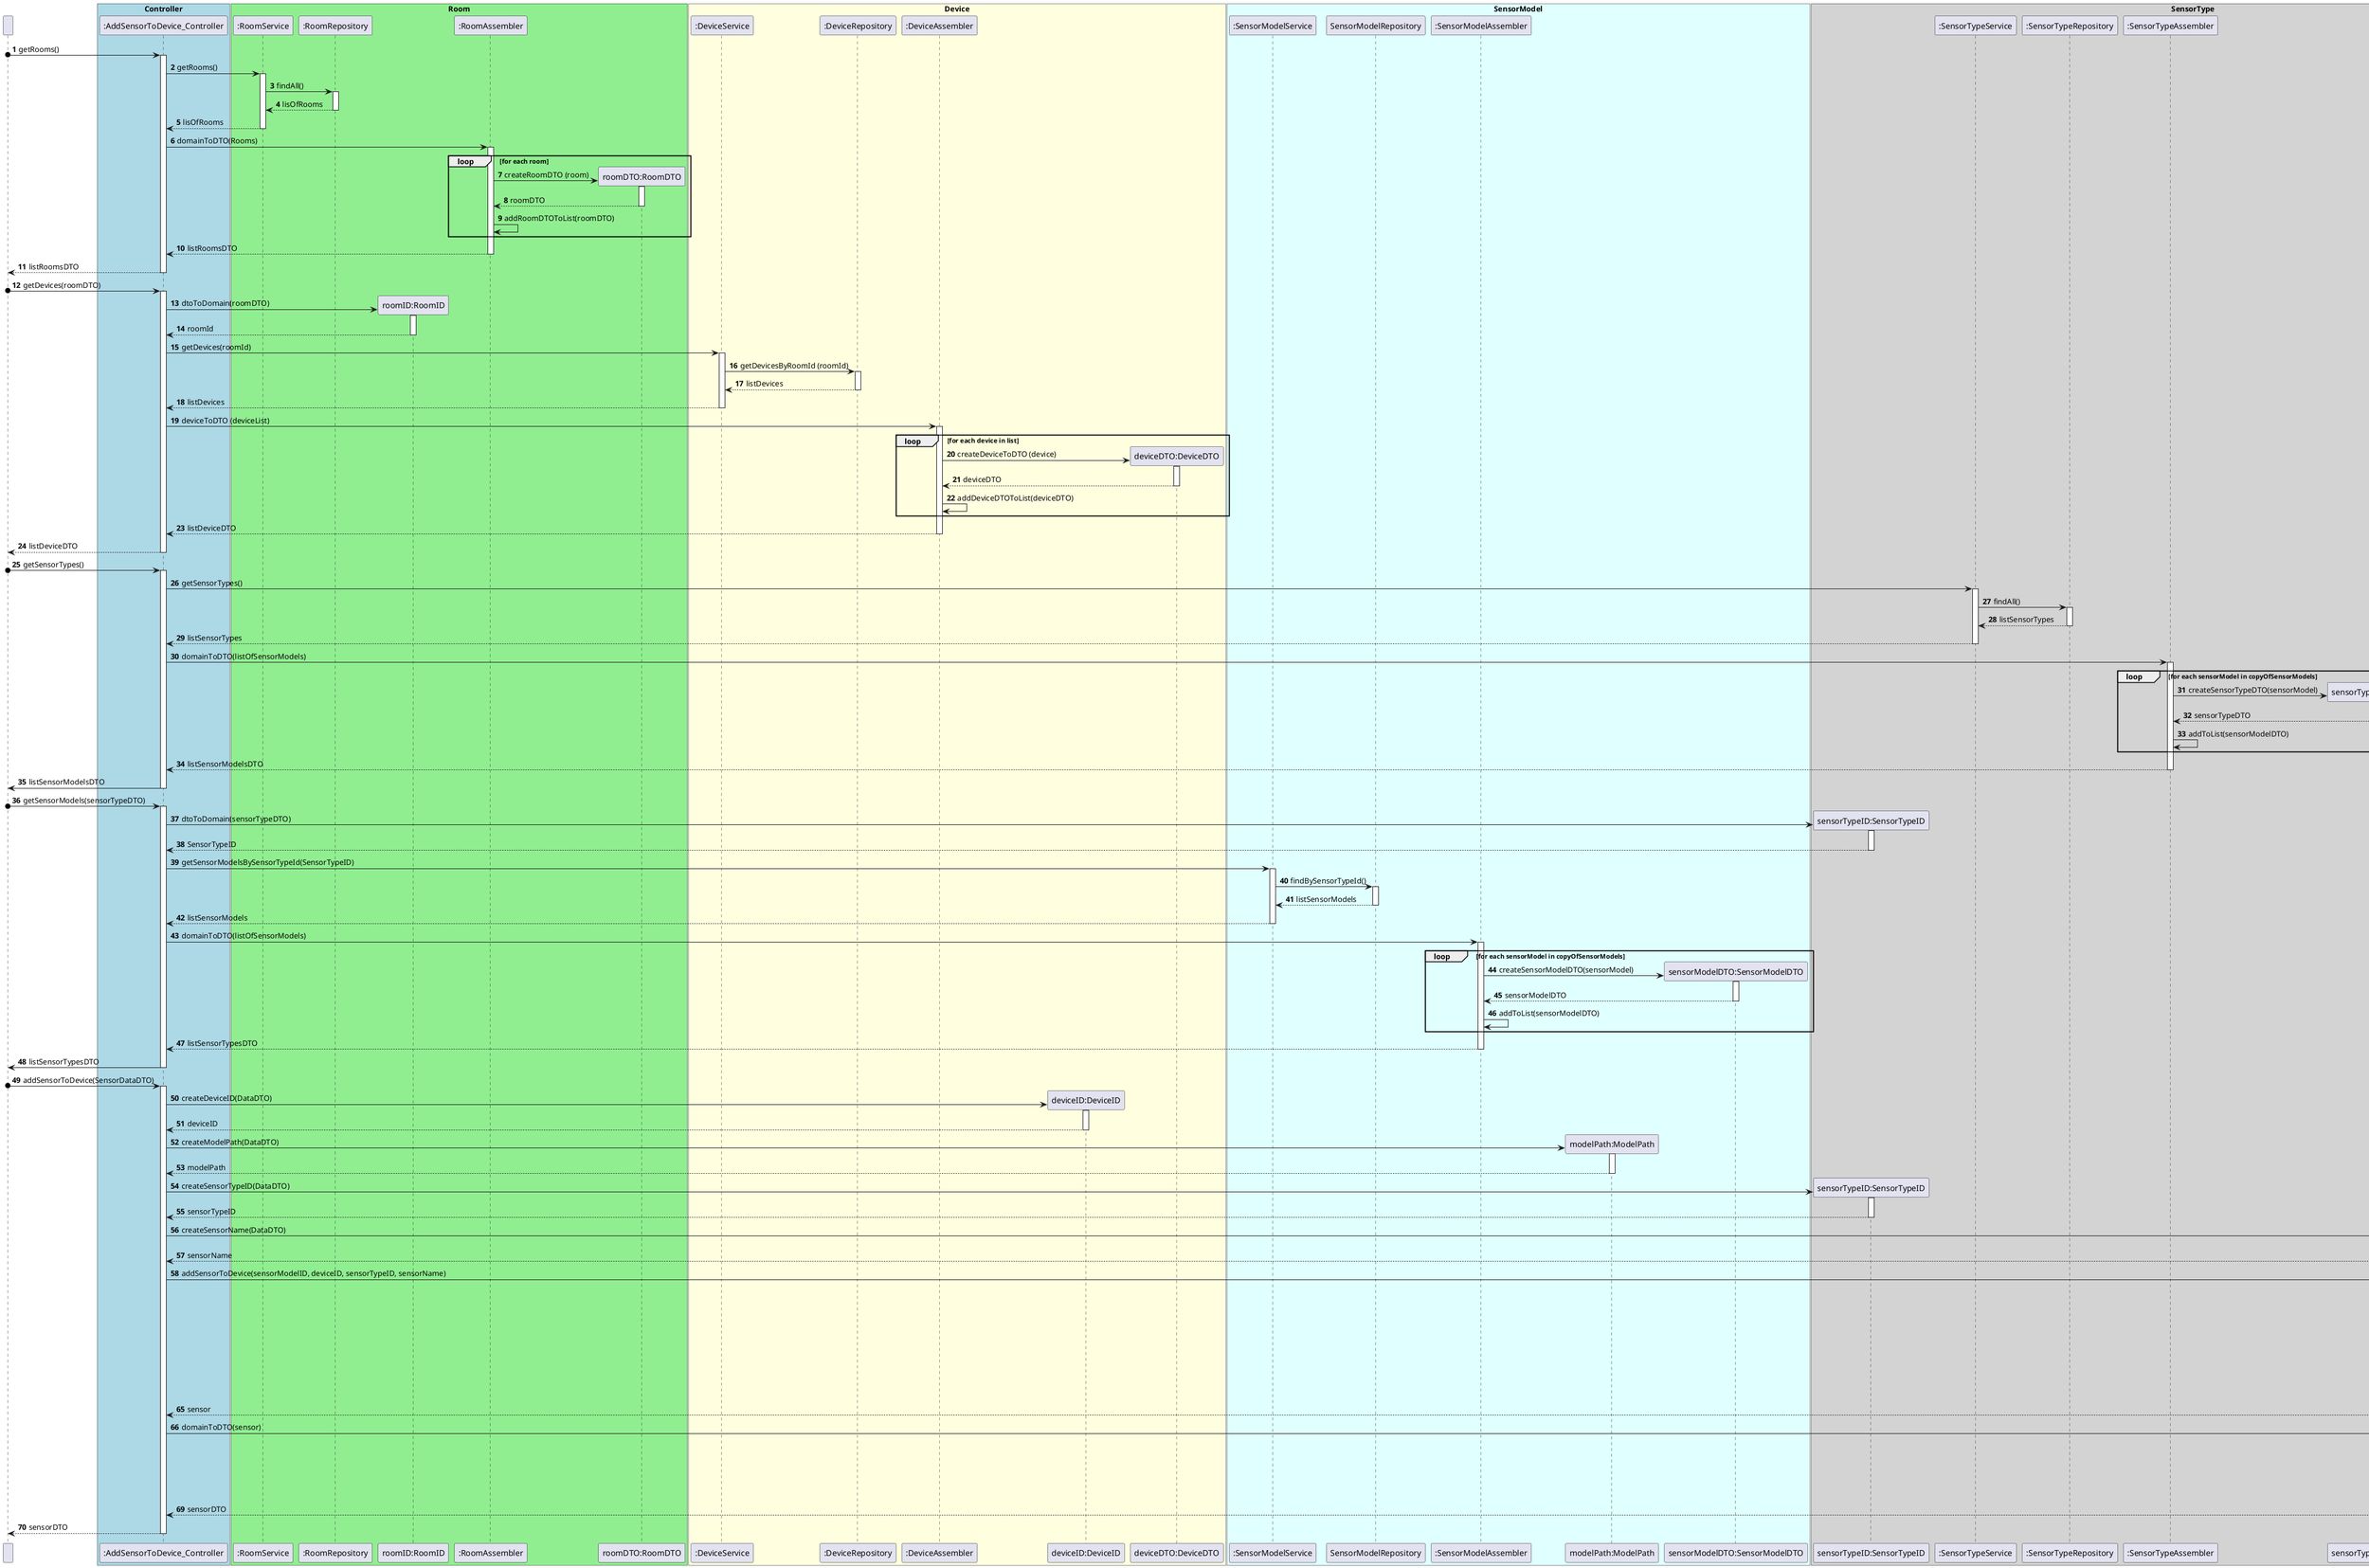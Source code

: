 @startuml
!pragma layout smetana

participant " " as User

box "Controller" #LightBlue
participant ":AddSensorToDevice_Controller" as AddSensorToDevice_Controller
end box

box "Room" #LightGreen
participant ":RoomService" as roomService

participant ":RoomRepository" as RoomRepository

participant "roomID:RoomID" as RoomID

participant ":RoomAssembler" as RoomAssembler

participant "roomDTO:RoomDTO" as RoomDTO
end box

box "Device" #LightYellow
participant ":DeviceService" as DeviceService

participant ":DeviceRepository" as DeviceRepository

participant ":DeviceAssembler" as DeviceAssembler


participant "deviceID:DeviceID" as DeviceID

participant "deviceDTO:DeviceDTO" as DeviceDTO
end box

box "SensorModel" #LightCyan
participant ":SensorModelService" as SensorModelService

participant "SensorModelRepository" as SensorModelRepository

participant ":SensorModelAssembler" as SensorModelAssembler

participant "modelPath:ModelPath" as modelPath

participant "sensorModelDTO:SensorModelDTO" as SensorModelDTO
end box


box "SensorType" #LightGray

participant "sensorTypeID:SensorTypeID" as SensorTypeID

participant ":SensorTypeService" as SensorTypeService

participant ":SensorTypeRepository" as SensorTypeRepository

participant ":SensorTypeAssembler" as SensorTypeAssembler

participant "sensorTypeDTO:SensorTypeDTO" as SensorTypeDTO

participant "sensorName:SensorName" as SensorName

end box

box "Sensor" #LightPink
participant ":SensorAssembler" as SensorAssembler

participant "sensorDTO:SensorDTO" as SensorDTO

participant ":SensorService" as SensorService

participant ":SensorFactory" as SensorFactory

participant "sensor:Sensor" as Sensor

participant ":SensorRepository" as SensorRepository
end box

autonumber

'----------------------------------------------------'

User o-> AddSensorToDevice_Controller: getRooms()

activate AddSensorToDevice_Controller

AddSensorToDevice_Controller -> roomService: getRooms()

activate roomService

roomService -> RoomRepository: findAll()

activate RoomRepository

RoomRepository --> roomService: lisOfRooms

deactivate RoomRepository

roomService --> AddSensorToDevice_Controller: lisOfRooms

deactivate roomService

AddSensorToDevice_Controller -> RoomAssembler: domainToDTO(Rooms)

activate RoomAssembler

loop for each room
    create RoomDTO
    RoomAssembler -> RoomDTO: createRoomDTO (room)
    activate RoomDTO
    RoomDTO --> RoomAssembler: roomDTO
    deactivate RoomDTO
    RoomAssembler -> RoomAssembler: addRoomDTOToList(roomDTO)
end

RoomAssembler --> AddSensorToDevice_Controller: listRoomsDTO

deactivate RoomAssembler

AddSensorToDevice_Controller --> User: listRoomsDTO

deactivate AddSensorToDevice_Controller

'----------------------------------------------------'

User o-> AddSensorToDevice_Controller: getDevices(roomDTO)

activate AddSensorToDevice_Controller

create RoomID
AddSensorToDevice_Controller -> RoomID : dtoToDomain(roomDTO)

activate RoomID

RoomID --> AddSensorToDevice_Controller: roomId

deactivate RoomID

AddSensorToDevice_Controller -> DeviceService: getDevices(roomId)

activate DeviceService

DeviceService -> DeviceRepository: getDevicesByRoomId (roomId)

activate DeviceRepository

DeviceRepository --> DeviceService: listDevices

deactivate DeviceRepository

DeviceService --> AddSensorToDevice_Controller: listDevices

deactivate DeviceService

AddSensorToDevice_Controller  -> DeviceAssembler: deviceToDTO (deviceList)

activate DeviceAssembler

loop for each device in list
    create DeviceDTO
    DeviceAssembler -> DeviceDTO: createDeviceToDTO (device)
    activate DeviceDTO
    DeviceDTO --> DeviceAssembler: deviceDTO
    deactivate DeviceDTO
    DeviceAssembler -> DeviceAssembler: addDeviceDTOToList(deviceDTO)
end
DeviceAssembler --> AddSensorToDevice_Controller: listDeviceDTO

deactivate DeviceAssembler

deactivate DeviceService

AddSensorToDevice_Controller --> User : listDeviceDTO

deactivate AddSensorToDevice_Controller



'----------------------------------------------------'

User o-> AddSensorToDevice_Controller: getSensorTypes()

activate AddSensorToDevice_Controller

AddSensorToDevice_Controller -> SensorTypeService: getSensorTypes()

activate SensorTypeService

SensorTypeService -> SensorTypeRepository: findAll()

activate SensorTypeRepository

SensorTypeRepository --> SensorTypeService: listSensorTypes

deactivate SensorTypeRepository

SensorTypeService --> AddSensorToDevice_Controller: listSensorTypes

deactivate SensorTypeService

AddSensorToDevice_Controller -> SensorTypeAssembler: domainToDTO(listOfSensorModels)

activate SensorTypeAssembler

loop for each sensorModel in copyOfSensorModels
create SensorTypeDTO
SensorTypeAssembler -> SensorTypeDTO: createSensorTypeDTO(sensorModel)
activate SensorTypeDTO
SensorTypeDTO --> SensorTypeAssembler: sensorTypeDTO
deactivate SensorTypeDTO
SensorTypeAssembler -> SensorTypeAssembler: addToList(sensorModelDTO)
end

SensorTypeAssembler --> AddSensorToDevice_Controller: listSensorModelsDTO

deactivate SensorTypeAssembler

AddSensorToDevice_Controller -> User: listSensorModelsDTO

deactivate AddSensorToDevice_Controller

'----------------------------------------------------'

User o-> AddSensorToDevice_Controller: getSensorModels(sensorTypeDTO)

activate AddSensorToDevice_Controller

create SensorTypeID

AddSensorToDevice_Controller -> SensorTypeID: dtoToDomain(sensorTypeDTO)


activate SensorTypeID

SensorTypeID --> AddSensorToDevice_Controller: SensorTypeID

deactivate SensorTypeID

AddSensorToDevice_Controller -> SensorModelService: getSensorModelsBySensorTypeId(SensorTypeID)

activate SensorModelService

SensorModelService -> SensorModelRepository: findBySensorTypeId()

activate SensorModelRepository

SensorModelRepository --> SensorModelService: listSensorModels

deactivate SensorModelRepository

SensorModelService --> AddSensorToDevice_Controller: listSensorModels

deactivate SensorModelService

AddSensorToDevice_Controller -> SensorModelAssembler: domainToDTO(listOfSensorModels)

activate SensorModelAssembler

loop for each sensorModel in copyOfSensorModels
create SensorModelDTO
SensorModelAssembler -> SensorModelDTO: createSensorModelDTO(sensorModel)
activate SensorModelDTO
SensorModelDTO --> SensorModelAssembler: sensorModelDTO
deactivate SensorModelDTO
SensorModelAssembler -> SensorModelAssembler: addToList(sensorModelDTO)
end

SensorModelAssembler --> AddSensorToDevice_Controller: listSensorTypesDTO

deactivate SensorModelAssembler

AddSensorToDevice_Controller -> User: listSensorTypesDTO

deactivate AddSensorToDevice_Controller

'----------------------------------------------------'

User o-> AddSensorToDevice_Controller: addSensorToDevice(SensorDataDTO)

activate AddSensorToDevice_Controller

create DeviceID

AddSensorToDevice_Controller -> DeviceID: createDeviceID(DataDTO)

activate DeviceID

DeviceID --> AddSensorToDevice_Controller: deviceID

deactivate DeviceID

create modelPath

AddSensorToDevice_Controller -> modelPath: createModelPath(DataDTO)

activate modelPath

modelPath --> AddSensorToDevice_Controller: modelPath

deactivate modelPath

create SensorTypeID

AddSensorToDevice_Controller -> SensorTypeID: createSensorTypeID(DataDTO)

activate SensorTypeID

SensorTypeID --> AddSensorToDevice_Controller: sensorTypeID

deactivate SensorTypeID

create SensorName

AddSensorToDevice_Controller -> SensorName: createSensorName(DataDTO)

activate SensorName

SensorName --> AddSensorToDevice_Controller: sensorName

deactivate SensorName

AddSensorToDevice_Controller -> SensorService: addSensorToDevice(sensorModelID, deviceID, sensorTypeID, sensorName)

activate SensorService

SensorService -> SensorFactory: addSensor(sensorModelID, deviceID, sensorTypeID, sensorName)

activate SensorFactory

create Sensor
SensorFactory --> Sensor: create(sensorModelID, deviceID, sensorTypeID, sensorName)
activate Sensor

Sensor --> SensorFactory: sensor

deactivate Sensor

SensorFactory --> SensorService: sensor

deactivate SensorFactory

SensorService --> SensorRepository: saveSensor(sensor)

activate SensorRepository

SensorRepository --> SensorService: sensor

deactivate SensorRepository

SensorService --> AddSensorToDevice_Controller: sensor

deactivate SensorService

AddSensorToDevice_Controller -> SensorAssembler: domainToDTO(sensor)

activate SensorAssembler

loop for each Sensor
create SensorDTO
SensorAssembler -> SensorDTO: createSensorDTO(sensor)
activate SensorDTO
SensorDTO --> SensorAssembler: sensorDTO
deactivate SensorDTO
end

SensorAssembler --> AddSensorToDevice_Controller : sensorDTO

deactivate SensorAssembler

AddSensorToDevice_Controller --> User: sensorDTO

deactivate AddSensorToDevice_Controller

@enduml